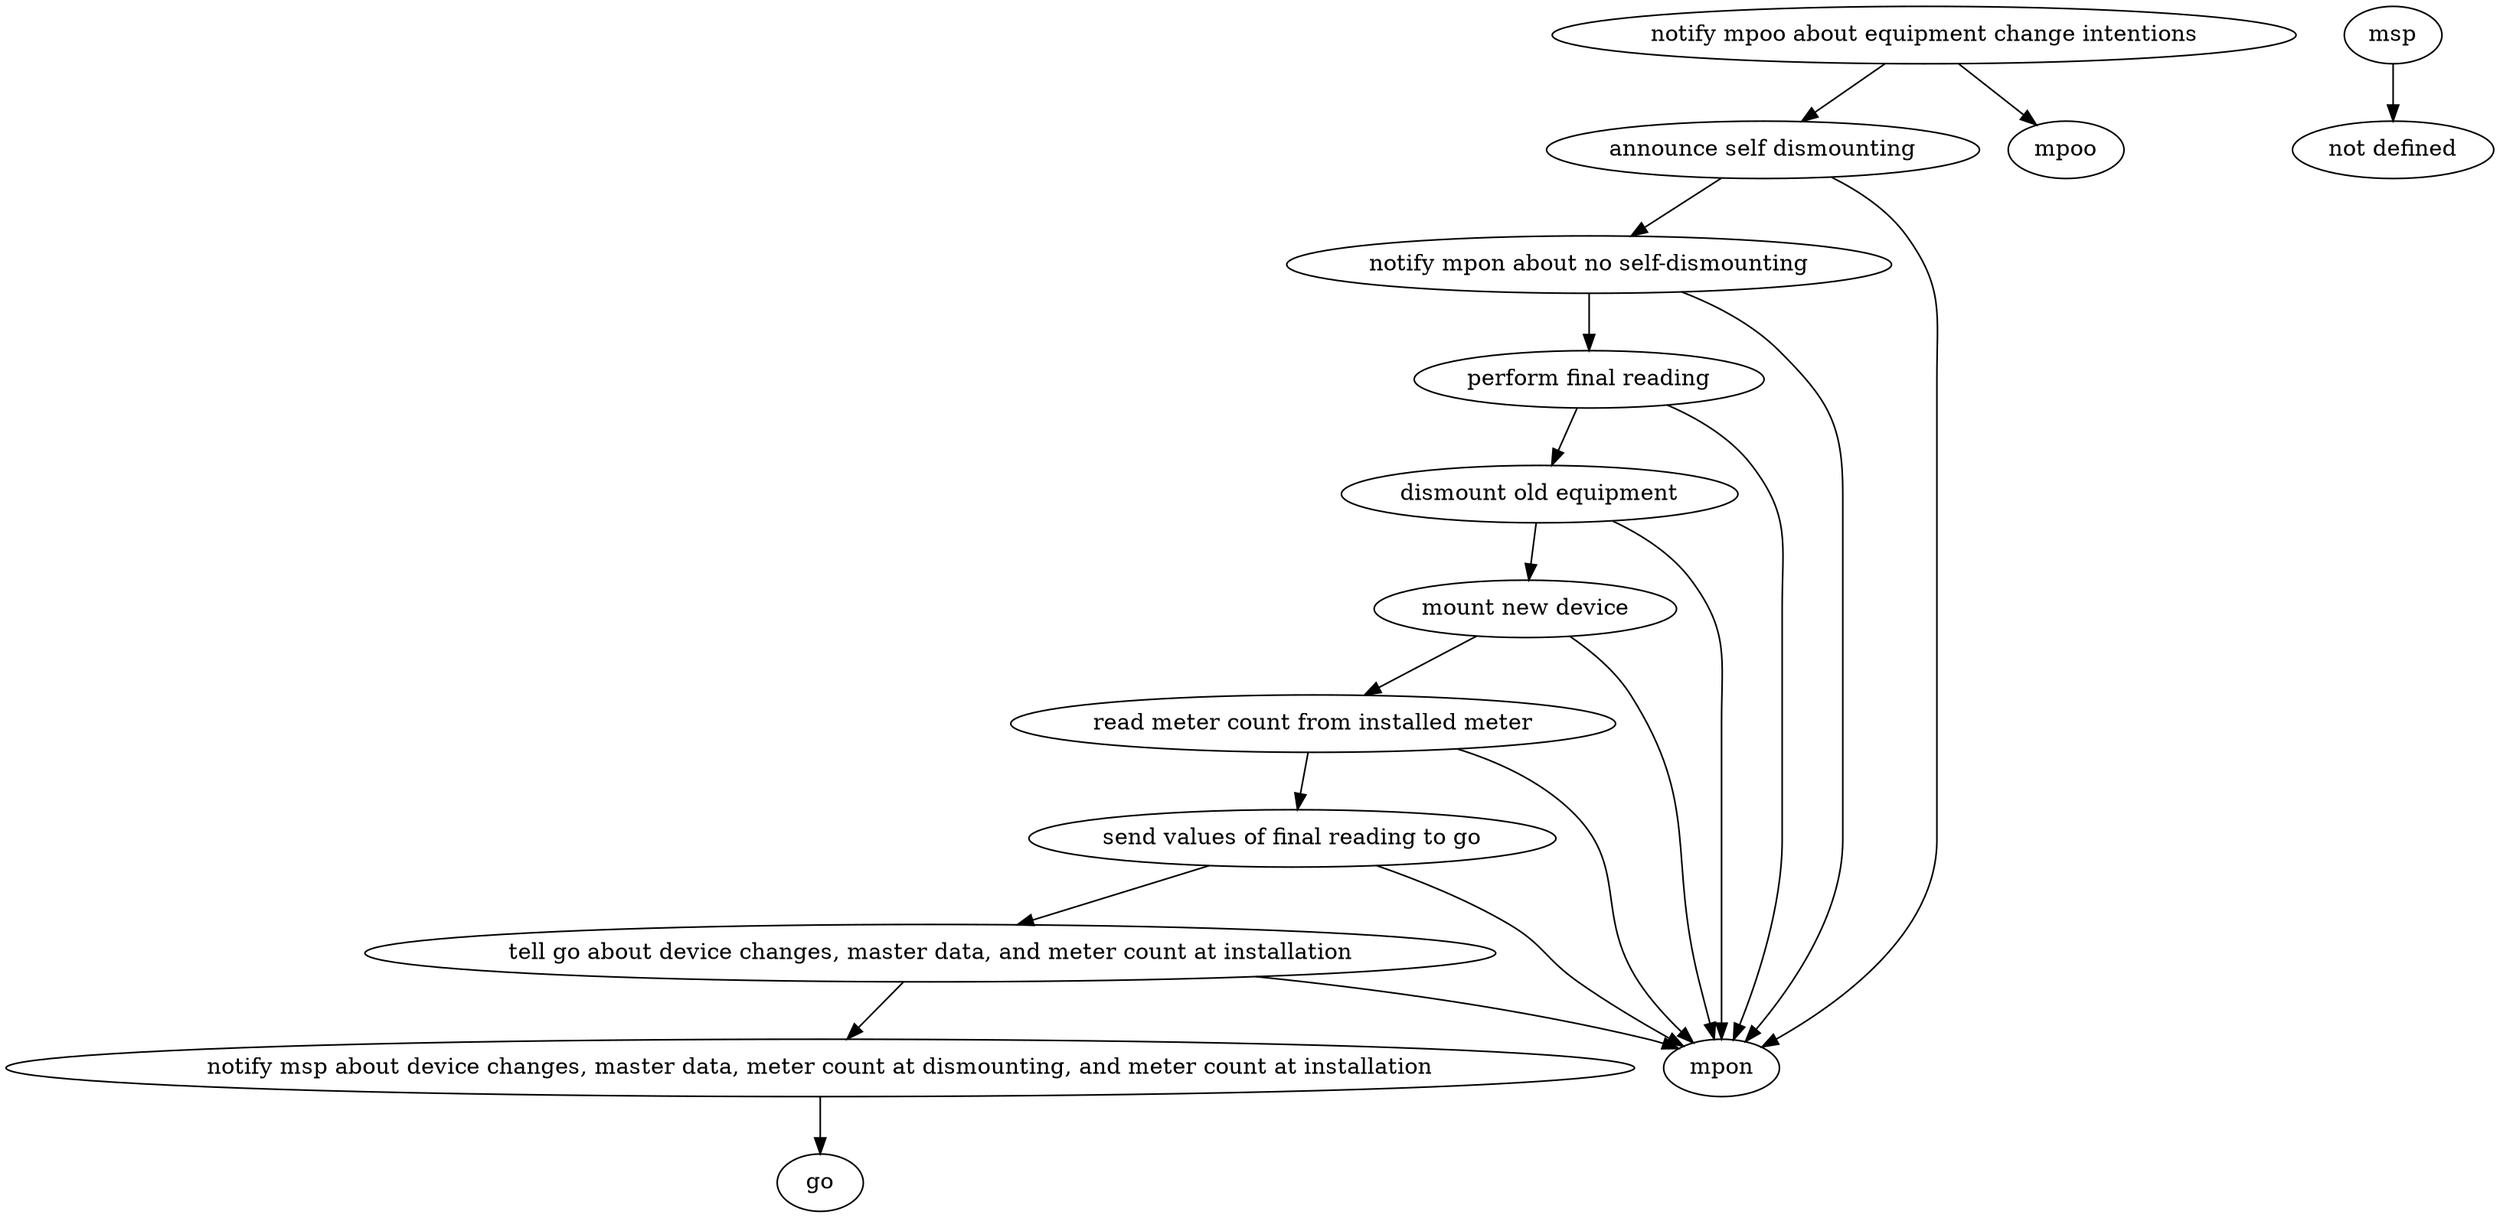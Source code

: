 strict digraph "doc-10.4" {
	graph [name="doc-10.4"];
	"notify mpoo about equipment change intentions"	[attrs="{'type': 'Activity', 'label': 'notify mpoo about equipment change intentions'}"];
	"announce self dismounting"	[attrs="{'type': 'Activity', 'label': 'announce self dismounting'}"];
	"notify mpoo about equipment change intentions" -> "announce self dismounting"	[attrs="{'type': 'flow', 'label': 'flow'}"];
	mpoo	[attrs="{'type': 'Actor', 'label': 'mpoo'}"];
	"notify mpoo about equipment change intentions" -> mpoo	[attrs="{'type': 'actor performer', 'label': 'actor performer'}"];
	"notify mpon about no self-dismounting"	[attrs="{'type': 'Activity', 'label': 'notify mpon about no self-dismounting'}"];
	"announce self dismounting" -> "notify mpon about no self-dismounting"	[attrs="{'type': 'flow', 'label': 'flow'}"];
	mpon	[attrs="{'type': 'Actor', 'label': 'mpon'}"];
	"announce self dismounting" -> mpon	[attrs="{'type': 'actor performer', 'label': 'actor performer'}"];
	"perform final reading"	[attrs="{'type': 'Activity', 'label': 'perform final reading'}"];
	"notify mpon about no self-dismounting" -> "perform final reading"	[attrs="{'type': 'flow', 'label': 'flow'}"];
	"notify mpon about no self-dismounting" -> mpon	[attrs="{'type': 'actor performer', 'label': 'actor performer'}"];
	"dismount old equipment"	[attrs="{'type': 'Activity', 'label': 'dismount old equipment'}"];
	"perform final reading" -> "dismount old equipment"	[attrs="{'type': 'flow', 'label': 'flow'}"];
	"perform final reading" -> mpon	[attrs="{'type': 'actor performer', 'label': 'actor performer'}"];
	"mount new device"	[attrs="{'type': 'Activity', 'label': 'mount new device'}"];
	"dismount old equipment" -> "mount new device"	[attrs="{'type': 'flow', 'label': 'flow'}"];
	"dismount old equipment" -> mpon	[attrs="{'type': 'actor performer', 'label': 'actor performer'}"];
	"read meter count from installed meter"	[attrs="{'type': 'Activity', 'label': 'read meter count from installed meter'}"];
	"mount new device" -> "read meter count from installed meter"	[attrs="{'type': 'flow', 'label': 'flow'}"];
	"mount new device" -> mpon	[attrs="{'type': 'actor performer', 'label': 'actor performer'}"];
	"send values of final reading to go"	[attrs="{'type': 'Activity', 'label': 'send values of final reading to go'}"];
	"read meter count from installed meter" -> "send values of final reading to go"	[attrs="{'type': 'flow', 'label': 'flow'}"];
	"read meter count from installed meter" -> mpon	[attrs="{'type': 'actor performer', 'label': 'actor performer'}"];
	"tell go about device changes, master data, and meter count at installation"	[attrs="{'type': 'Activity', 'label': 'tell go about device changes, master data, and meter count at installation'}"];
	"send values of final reading to go" -> "tell go about device changes, master data, and meter count at installation"	[attrs="{'type': 'flow', 'label': 'flow'}"];
	"send values of final reading to go" -> mpon	[attrs="{'type': 'actor performer', 'label': 'actor performer'}"];
	"notify msp about device changes, master data, meter count at dismounting, and meter count at installation"	[attrs="{'type': 'Activity', 'label': 'notify msp about device changes, master data, meter count at dismounting, and meter count at installation'}"];
	"tell go about device changes, master data, and meter count at installation" -> "notify msp about device changes, master data, meter count at dismounting, and meter count at installation"	[attrs="{'type': 'flow', 'label': 'flow'}"];
	"tell go about device changes, master data, and meter count at installation" -> mpon	[attrs="{'type': 'actor performer', 'label': 'actor performer'}"];
	go	[attrs="{'type': 'Actor', 'label': 'go'}"];
	"notify msp about device changes, master data, meter count at dismounting, and meter count at installation" -> go	[attrs="{'type': 'actor performer', 'label': 'actor performer'}"];
	msp	[attrs="{'type': 'Activity', 'label': 'msp'}"];
	"not defined"	[attrs="{'type': 'Actor', 'label': 'not defined'}"];
	msp -> "not defined"	[attrs="{'type': 'actor performer', 'label': 'actor performer'}"];
}
